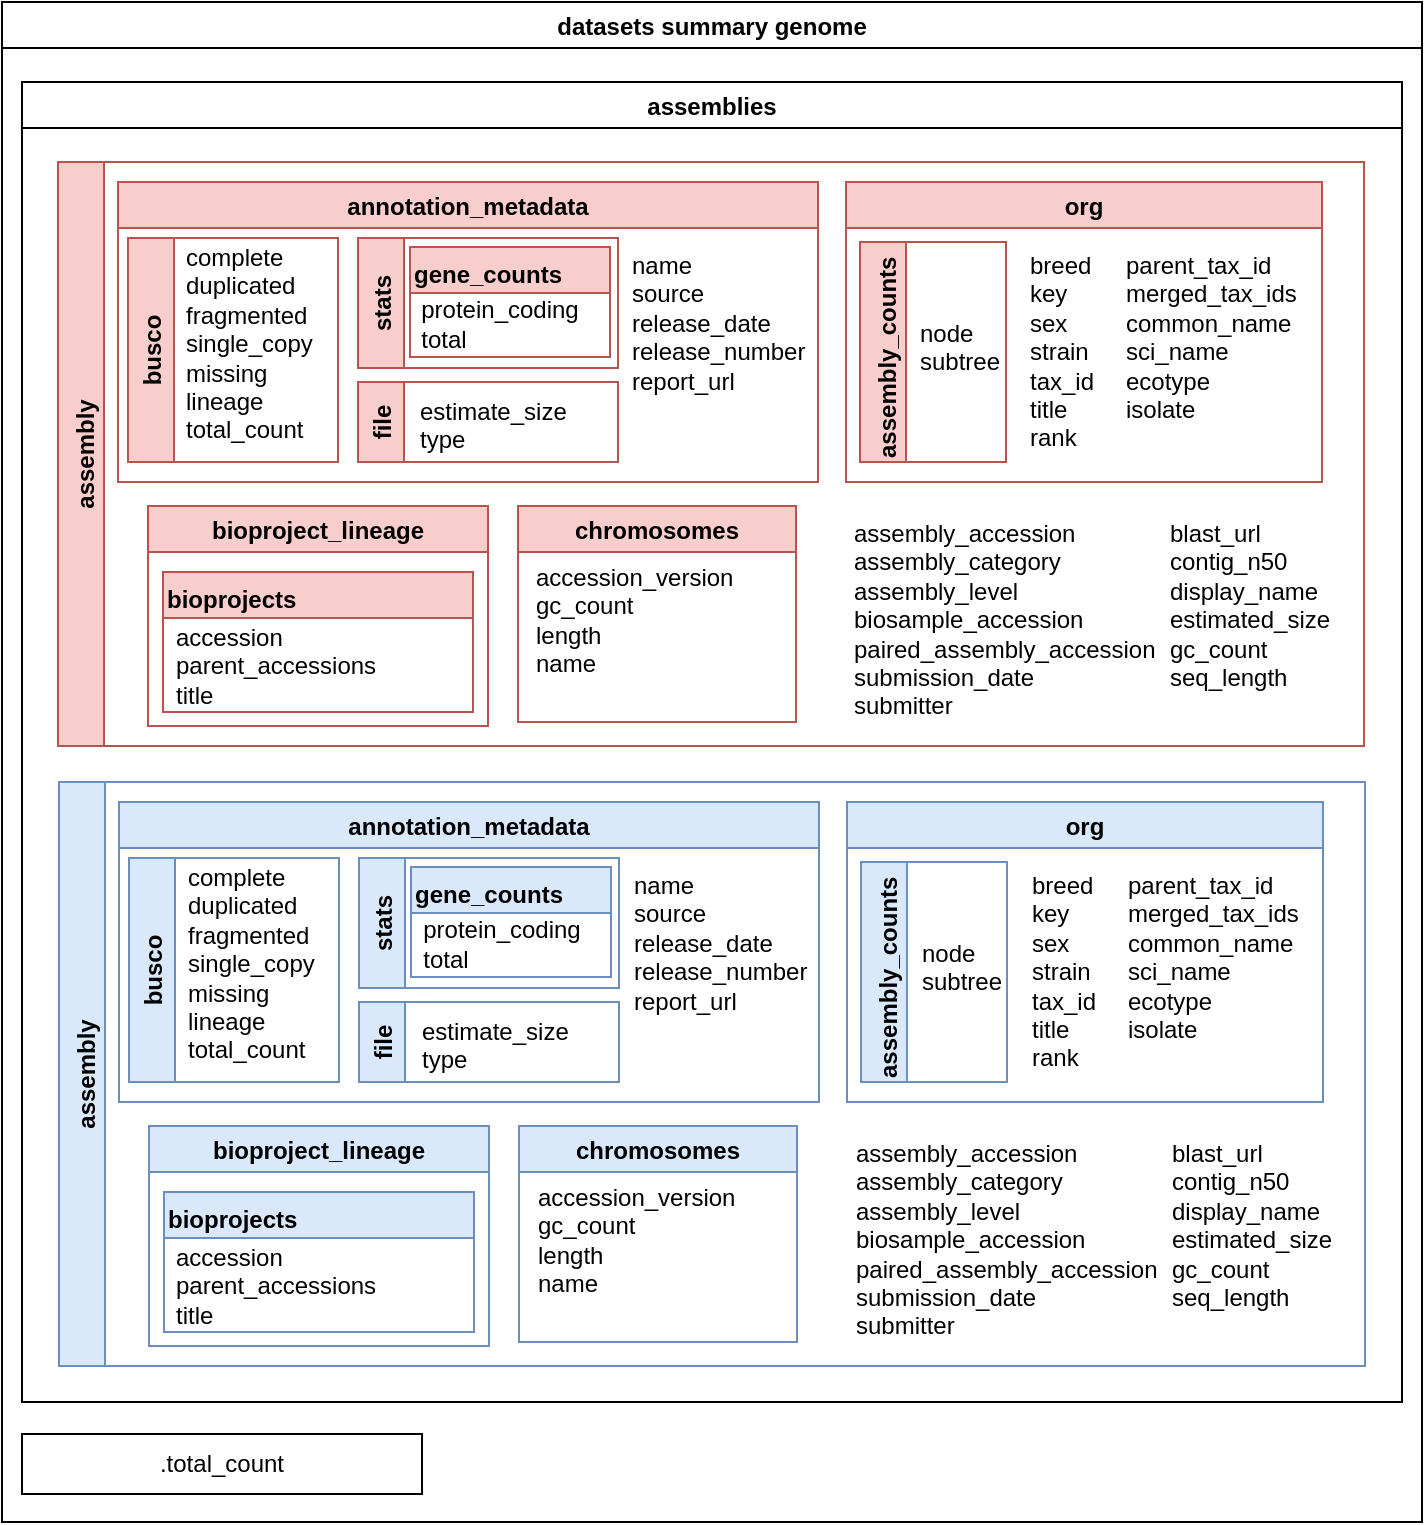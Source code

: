 <mxfile version="15.5.8" type="device"><diagram id="HTePZXloqO6GKOHGtfdb" name="Page-1"><mxGraphModel dx="1022" dy="379" grid="1" gridSize="10" guides="1" tooltips="1" connect="1" arrows="1" fold="1" page="1" pageScale="1" pageWidth="1100" pageHeight="850" math="0" shadow="0"><root><mxCell id="0"/><mxCell id="1" parent="0"/><mxCell id="YjtqVFeGbT1jimVIfMbY-1" value="datasets summary genome" style="swimlane;" vertex="1" parent="1"><mxGeometry x="40" y="400" width="710" height="760" as="geometry"/></mxCell><mxCell id="YjtqVFeGbT1jimVIfMbY-2" value="assemblies" style="swimlane;" vertex="1" parent="YjtqVFeGbT1jimVIfMbY-1"><mxGeometry x="10" y="40" width="690" height="660" as="geometry"><mxRectangle x="10" y="40" width="100" height="23" as="alternateBounds"/></mxGeometry></mxCell><mxCell id="YjtqVFeGbT1jimVIfMbY-3" value="assembly" style="swimlane;horizontal=0;fillColor=#f8cecc;strokeColor=#b85450;verticalAlign=top;" vertex="1" parent="YjtqVFeGbT1jimVIfMbY-2"><mxGeometry x="18" y="40" width="653" height="292" as="geometry"><mxRectangle x="18" y="40" width="30" height="80" as="alternateBounds"/></mxGeometry></mxCell><mxCell id="YjtqVFeGbT1jimVIfMbY-4" value="annotation_metadata" style="swimlane;startSize=23;fillColor=#f8cecc;strokeColor=#b85450;" vertex="1" parent="YjtqVFeGbT1jimVIfMbY-3"><mxGeometry x="30" y="10" width="350" height="150" as="geometry"><mxRectangle x="30" y="10" width="150" height="23" as="alternateBounds"/></mxGeometry></mxCell><mxCell id="YjtqVFeGbT1jimVIfMbY-5" value="busco" style="swimlane;horizontal=0;startSize=23;fillColor=#f8cecc;strokeColor=#b85450;" vertex="1" parent="YjtqVFeGbT1jimVIfMbY-4"><mxGeometry x="5" y="28" width="105" height="112" as="geometry"><mxRectangle x="5" y="30" width="30" height="60" as="alternateBounds"/></mxGeometry></mxCell><mxCell id="YjtqVFeGbT1jimVIfMbY-6" value="complete&lt;br&gt;duplicated&lt;br&gt;fragmented&lt;br&gt;single_copy&lt;br&gt;missing&lt;br&gt;lineage&lt;br&gt;total_count" style="text;html=1;strokeColor=none;fillColor=none;align=left;verticalAlign=top;whiteSpace=wrap;rounded=0;spacing=0;" vertex="1" parent="YjtqVFeGbT1jimVIfMbY-5"><mxGeometry x="29" y="-2" width="61" height="105" as="geometry"/></mxCell><mxCell id="YjtqVFeGbT1jimVIfMbY-7" value="file" style="swimlane;horizontal=0;startSize=23;fillColor=#f8cecc;strokeColor=#b85450;" vertex="1" parent="YjtqVFeGbT1jimVIfMbY-4"><mxGeometry x="120" y="100" width="130" height="40" as="geometry"><mxRectangle x="5" y="30" width="30" height="60" as="alternateBounds"/></mxGeometry></mxCell><mxCell id="YjtqVFeGbT1jimVIfMbY-8" value="estimate_size&lt;br&gt;type" style="text;html=1;strokeColor=none;fillColor=none;align=left;verticalAlign=top;whiteSpace=wrap;rounded=0;" vertex="1" parent="YjtqVFeGbT1jimVIfMbY-7"><mxGeometry x="29" y="1" width="81" height="39" as="geometry"/></mxCell><mxCell id="YjtqVFeGbT1jimVIfMbY-9" value="stats" style="swimlane;horizontal=0;startSize=23;fillColor=#f8cecc;strokeColor=#b85450;" vertex="1" parent="YjtqVFeGbT1jimVIfMbY-4"><mxGeometry x="120" y="28" width="130" height="65" as="geometry"><mxRectangle x="5" y="30" width="30" height="60" as="alternateBounds"/></mxGeometry></mxCell><mxCell id="YjtqVFeGbT1jimVIfMbY-10" value="gene_counts" style="swimlane;align=left;verticalAlign=top;fillColor=#f8cecc;strokeColor=#b85450;" vertex="1" parent="YjtqVFeGbT1jimVIfMbY-9"><mxGeometry x="26" y="4.5" width="100" height="55" as="geometry"/></mxCell><mxCell id="YjtqVFeGbT1jimVIfMbY-11" value="protein_coding&lt;br&gt;&lt;div style=&quot;text-align: left&quot;&gt;&lt;span&gt;total&lt;/span&gt;&lt;/div&gt;" style="text;html=1;strokeColor=none;fillColor=none;align=center;verticalAlign=middle;whiteSpace=wrap;rounded=0;" vertex="1" parent="YjtqVFeGbT1jimVIfMbY-10"><mxGeometry x="2" y="23" width="86" height="30" as="geometry"/></mxCell><mxCell id="YjtqVFeGbT1jimVIfMbY-12" value="&lt;div&gt;&lt;span&gt;name&lt;/span&gt;&lt;/div&gt;&lt;div&gt;&lt;span&gt;source&lt;/span&gt;&lt;/div&gt;&lt;div&gt;&lt;span&gt;release_date&lt;/span&gt;&lt;/div&gt;&lt;div&gt;&lt;span&gt;release_number&lt;/span&gt;&lt;/div&gt;&lt;div&gt;&lt;span&gt;report_url&lt;/span&gt;&lt;/div&gt;" style="text;html=1;strokeColor=none;fillColor=none;align=left;verticalAlign=top;whiteSpace=wrap;rounded=0;" vertex="1" parent="YjtqVFeGbT1jimVIfMbY-4"><mxGeometry x="255" y="28" width="88" height="80" as="geometry"/></mxCell><mxCell id="YjtqVFeGbT1jimVIfMbY-13" value="org" style="swimlane;startSize=23;fillColor=#f8cecc;strokeColor=#b85450;" vertex="1" parent="YjtqVFeGbT1jimVIfMbY-3"><mxGeometry x="394" y="10" width="238" height="150" as="geometry"/></mxCell><mxCell id="YjtqVFeGbT1jimVIfMbY-14" value="assembly_counts" style="swimlane;horizontal=0;align=left;verticalAlign=top;fillColor=#f8cecc;strokeColor=#b85450;" vertex="1" parent="YjtqVFeGbT1jimVIfMbY-13"><mxGeometry x="7" y="30" width="73" height="110" as="geometry"/></mxCell><mxCell id="YjtqVFeGbT1jimVIfMbY-15" value="node&lt;br&gt;subtree" style="text;html=1;strokeColor=none;fillColor=none;align=left;verticalAlign=top;whiteSpace=wrap;rounded=0;" vertex="1" parent="YjtqVFeGbT1jimVIfMbY-14"><mxGeometry x="28" y="32" width="52" height="46" as="geometry"/></mxCell><mxCell id="YjtqVFeGbT1jimVIfMbY-16" value="&lt;div&gt;&lt;span&gt;breed&lt;/span&gt;&lt;br&gt;&lt;/div&gt;&lt;div&gt;&lt;span&gt;key&lt;/span&gt;&lt;br&gt;&lt;/div&gt;&lt;div&gt;&lt;span&gt;sex&lt;/span&gt;&lt;br&gt;&lt;/div&gt;&lt;div&gt;&lt;div&gt;strain&lt;/div&gt;&lt;div&gt;tax_id&lt;/div&gt;&lt;div&gt;title&lt;/div&gt;&lt;/div&gt;&lt;div&gt;rank&lt;/div&gt;" style="text;html=1;strokeColor=none;fillColor=none;align=left;verticalAlign=top;whiteSpace=wrap;rounded=0;spacing=0;" vertex="1" parent="YjtqVFeGbT1jimVIfMbY-13"><mxGeometry x="92" y="30" width="39" height="102.5" as="geometry"/></mxCell><mxCell id="YjtqVFeGbT1jimVIfMbY-17" value="&lt;div&gt;&lt;span&gt;parent_tax_id&lt;/span&gt;&lt;br&gt;&lt;/div&gt;&lt;div&gt;merged_tax_ids&lt;/div&gt;&lt;div&gt;common_name&lt;/div&gt;&lt;div&gt;&lt;span&gt;sci_name&lt;/span&gt;&lt;br&gt;&lt;/div&gt;&lt;div&gt;ecotype&lt;/div&gt;&lt;div&gt;isolate&lt;/div&gt;" style="text;html=1;strokeColor=none;fillColor=none;align=left;verticalAlign=top;whiteSpace=wrap;rounded=0;spacing=0;" vertex="1" parent="YjtqVFeGbT1jimVIfMbY-13"><mxGeometry x="140" y="30" width="84" height="99.25" as="geometry"/></mxCell><mxCell id="YjtqVFeGbT1jimVIfMbY-18" value="bioproject_lineage" style="swimlane;startSize=23;fillColor=#f8cecc;strokeColor=#b85450;" vertex="1" parent="YjtqVFeGbT1jimVIfMbY-3"><mxGeometry x="45" y="172" width="170" height="110" as="geometry"/></mxCell><mxCell id="YjtqVFeGbT1jimVIfMbY-19" value="bioprojects" style="swimlane;align=left;verticalAlign=top;fillColor=#f8cecc;strokeColor=#b85450;" vertex="1" parent="YjtqVFeGbT1jimVIfMbY-18"><mxGeometry x="7.5" y="33" width="155" height="70" as="geometry"/></mxCell><mxCell id="YjtqVFeGbT1jimVIfMbY-20" value="accession&lt;br&gt;parent_accessions&lt;br&gt;&lt;div&gt;&lt;span&gt;title&lt;/span&gt;&lt;/div&gt;" style="text;html=1;strokeColor=none;fillColor=none;align=left;verticalAlign=top;whiteSpace=wrap;rounded=0;" vertex="1" parent="YjtqVFeGbT1jimVIfMbY-19"><mxGeometry x="4" y="19" width="120" height="46" as="geometry"/></mxCell><mxCell id="YjtqVFeGbT1jimVIfMbY-21" value="&lt;div&gt;assembly_accession&lt;/div&gt;&lt;div&gt;assembly_category&lt;/div&gt;&lt;div&gt;assembly_level&lt;/div&gt;&lt;div&gt;biosample_accession&lt;/div&gt;&lt;div&gt;paired_assembly_accession&lt;br&gt;&lt;/div&gt;&lt;div&gt;&lt;div&gt;submission_date&lt;/div&gt;&lt;div&gt;submitter&lt;/div&gt;&lt;/div&gt;" style="text;html=1;strokeColor=none;fillColor=none;align=left;verticalAlign=top;whiteSpace=wrap;rounded=0;" vertex="1" parent="YjtqVFeGbT1jimVIfMbY-3"><mxGeometry x="396" y="172" width="160" height="100" as="geometry"/></mxCell><mxCell id="YjtqVFeGbT1jimVIfMbY-22" value="&lt;div&gt;&lt;span&gt;blast_url&lt;/span&gt;&lt;br&gt;&lt;/div&gt;&lt;div&gt;contig_n50&lt;/div&gt;&lt;div&gt;display_name&lt;/div&gt;&lt;div&gt;estimated_size&lt;/div&gt;&lt;div&gt;gc_count&lt;/div&gt;&lt;div&gt;&lt;span&gt;seq_length&lt;/span&gt;&lt;br&gt;&lt;/div&gt;&lt;div&gt;&lt;br&gt;&lt;/div&gt;&lt;div&gt;&lt;br&gt;&lt;/div&gt;" style="text;html=1;strokeColor=none;fillColor=none;align=left;verticalAlign=top;whiteSpace=wrap;rounded=0;" vertex="1" parent="YjtqVFeGbT1jimVIfMbY-3"><mxGeometry x="554" y="172" width="89" height="100" as="geometry"/></mxCell><mxCell id="YjtqVFeGbT1jimVIfMbY-23" value="chromosomes" style="swimlane;startSize=23;fillColor=#f8cecc;strokeColor=#b85450;" vertex="1" parent="YjtqVFeGbT1jimVIfMbY-3"><mxGeometry x="230" y="172" width="139" height="108" as="geometry"/></mxCell><mxCell id="YjtqVFeGbT1jimVIfMbY-24" value="accession_version&lt;br&gt;gc_count&lt;br&gt;length&lt;br&gt;&lt;div&gt;&lt;span&gt;name&lt;/span&gt;&lt;/div&gt;" style="text;html=1;align=left;verticalAlign=middle;resizable=0;points=[];autosize=1;strokeColor=none;fillColor=none;" vertex="1" parent="YjtqVFeGbT1jimVIfMbY-23"><mxGeometry x="7" y="27" width="110" height="60" as="geometry"/></mxCell><mxCell id="YjtqVFeGbT1jimVIfMbY-25" value="assembly" style="swimlane;horizontal=0;fillColor=#dae8fc;strokeColor=#6c8ebf;verticalAlign=top;" vertex="1" parent="YjtqVFeGbT1jimVIfMbY-2"><mxGeometry x="18.5" y="350" width="653" height="292" as="geometry"><mxRectangle x="18.5" y="350" width="30" height="80" as="alternateBounds"/></mxGeometry></mxCell><mxCell id="YjtqVFeGbT1jimVIfMbY-26" value="annotation_metadata" style="swimlane;startSize=23;fillColor=#dae8fc;strokeColor=#6c8ebf;" vertex="1" parent="YjtqVFeGbT1jimVIfMbY-25"><mxGeometry x="30" y="10" width="350" height="150" as="geometry"><mxRectangle x="30" y="10" width="150" height="23" as="alternateBounds"/></mxGeometry></mxCell><mxCell id="YjtqVFeGbT1jimVIfMbY-27" value="busco" style="swimlane;horizontal=0;startSize=23;fillColor=#dae8fc;strokeColor=#6c8ebf;" vertex="1" parent="YjtqVFeGbT1jimVIfMbY-26"><mxGeometry x="5" y="28" width="105" height="112" as="geometry"><mxRectangle x="5" y="30" width="30" height="60" as="alternateBounds"/></mxGeometry></mxCell><mxCell id="YjtqVFeGbT1jimVIfMbY-28" value="complete&lt;br&gt;duplicated&lt;br&gt;fragmented&lt;br&gt;single_copy&lt;br&gt;missing&lt;br&gt;lineage&lt;br&gt;total_count" style="text;html=1;strokeColor=none;fillColor=none;align=left;verticalAlign=top;whiteSpace=wrap;rounded=0;spacing=0;" vertex="1" parent="YjtqVFeGbT1jimVIfMbY-27"><mxGeometry x="29" y="-2" width="61" height="105" as="geometry"/></mxCell><mxCell id="YjtqVFeGbT1jimVIfMbY-29" value="file" style="swimlane;horizontal=0;startSize=23;fillColor=#dae8fc;strokeColor=#6c8ebf;" vertex="1" parent="YjtqVFeGbT1jimVIfMbY-26"><mxGeometry x="120" y="100" width="130" height="40" as="geometry"><mxRectangle x="5" y="30" width="30" height="60" as="alternateBounds"/></mxGeometry></mxCell><mxCell id="YjtqVFeGbT1jimVIfMbY-30" value="estimate_size&lt;br&gt;type" style="text;html=1;strokeColor=none;fillColor=none;align=left;verticalAlign=top;whiteSpace=wrap;rounded=0;" vertex="1" parent="YjtqVFeGbT1jimVIfMbY-29"><mxGeometry x="29" y="1" width="81" height="39" as="geometry"/></mxCell><mxCell id="YjtqVFeGbT1jimVIfMbY-31" value="stats" style="swimlane;horizontal=0;startSize=23;fillColor=#dae8fc;strokeColor=#6c8ebf;" vertex="1" parent="YjtqVFeGbT1jimVIfMbY-26"><mxGeometry x="120" y="28" width="130" height="65" as="geometry"><mxRectangle x="5" y="30" width="30" height="60" as="alternateBounds"/></mxGeometry></mxCell><mxCell id="YjtqVFeGbT1jimVIfMbY-32" value="gene_counts" style="swimlane;align=left;verticalAlign=top;fillColor=#dae8fc;strokeColor=#6c8ebf;" vertex="1" parent="YjtqVFeGbT1jimVIfMbY-31"><mxGeometry x="26" y="4.5" width="100" height="55" as="geometry"/></mxCell><mxCell id="YjtqVFeGbT1jimVIfMbY-33" value="protein_coding&lt;br&gt;&lt;div style=&quot;text-align: left&quot;&gt;&lt;span&gt;total&lt;/span&gt;&lt;/div&gt;" style="text;html=1;strokeColor=none;fillColor=none;align=center;verticalAlign=middle;whiteSpace=wrap;rounded=0;" vertex="1" parent="YjtqVFeGbT1jimVIfMbY-32"><mxGeometry x="2" y="23" width="86" height="30" as="geometry"/></mxCell><mxCell id="YjtqVFeGbT1jimVIfMbY-34" value="&lt;div&gt;&lt;span&gt;name&lt;/span&gt;&lt;/div&gt;&lt;div&gt;&lt;span&gt;source&lt;/span&gt;&lt;/div&gt;&lt;div&gt;&lt;span&gt;release_date&lt;/span&gt;&lt;/div&gt;&lt;div&gt;&lt;span&gt;release_number&lt;/span&gt;&lt;/div&gt;&lt;div&gt;&lt;span&gt;report_url&lt;/span&gt;&lt;/div&gt;" style="text;html=1;strokeColor=none;fillColor=none;align=left;verticalAlign=top;whiteSpace=wrap;rounded=0;" vertex="1" parent="YjtqVFeGbT1jimVIfMbY-26"><mxGeometry x="255" y="28" width="88" height="80" as="geometry"/></mxCell><mxCell id="YjtqVFeGbT1jimVIfMbY-35" value="org" style="swimlane;startSize=23;fillColor=#dae8fc;strokeColor=#6c8ebf;" vertex="1" parent="YjtqVFeGbT1jimVIfMbY-25"><mxGeometry x="394" y="10" width="238" height="150" as="geometry"/></mxCell><mxCell id="YjtqVFeGbT1jimVIfMbY-36" value="assembly_counts" style="swimlane;horizontal=0;align=left;verticalAlign=top;fillColor=#dae8fc;strokeColor=#6c8ebf;" vertex="1" parent="YjtqVFeGbT1jimVIfMbY-35"><mxGeometry x="7" y="30" width="73" height="110" as="geometry"/></mxCell><mxCell id="YjtqVFeGbT1jimVIfMbY-37" value="node&lt;br&gt;subtree" style="text;html=1;strokeColor=none;fillColor=none;align=left;verticalAlign=top;whiteSpace=wrap;rounded=0;" vertex="1" parent="YjtqVFeGbT1jimVIfMbY-36"><mxGeometry x="28" y="32" width="42" height="46" as="geometry"/></mxCell><mxCell id="YjtqVFeGbT1jimVIfMbY-38" value="&lt;div&gt;&lt;span&gt;breed&lt;/span&gt;&lt;br&gt;&lt;/div&gt;&lt;div&gt;&lt;span&gt;key&lt;/span&gt;&lt;br&gt;&lt;/div&gt;&lt;div&gt;&lt;span&gt;sex&lt;/span&gt;&lt;br&gt;&lt;/div&gt;&lt;div&gt;&lt;div&gt;strain&lt;/div&gt;&lt;div&gt;tax_id&lt;/div&gt;&lt;div&gt;title&lt;/div&gt;&lt;/div&gt;&lt;div&gt;rank&lt;/div&gt;" style="text;html=1;strokeColor=none;fillColor=none;align=left;verticalAlign=top;whiteSpace=wrap;rounded=0;spacing=0;" vertex="1" parent="YjtqVFeGbT1jimVIfMbY-35"><mxGeometry x="92" y="30" width="39" height="102.5" as="geometry"/></mxCell><mxCell id="YjtqVFeGbT1jimVIfMbY-39" value="&lt;div&gt;&lt;span&gt;parent_tax_id&lt;/span&gt;&lt;br&gt;&lt;/div&gt;&lt;div&gt;merged_tax_ids&lt;/div&gt;&lt;div&gt;common_name&lt;/div&gt;&lt;div&gt;&lt;span&gt;sci_name&lt;/span&gt;&lt;br&gt;&lt;/div&gt;&lt;div&gt;ecotype&lt;/div&gt;&lt;div&gt;isolate&lt;/div&gt;" style="text;html=1;strokeColor=none;fillColor=none;align=left;verticalAlign=top;whiteSpace=wrap;rounded=0;spacing=0;" vertex="1" parent="YjtqVFeGbT1jimVIfMbY-35"><mxGeometry x="140" y="30" width="84" height="99.25" as="geometry"/></mxCell><mxCell id="YjtqVFeGbT1jimVIfMbY-40" value="bioproject_lineage" style="swimlane;startSize=23;fillColor=#dae8fc;strokeColor=#6c8ebf;" vertex="1" parent="YjtqVFeGbT1jimVIfMbY-25"><mxGeometry x="45" y="172" width="170" height="110" as="geometry"/></mxCell><mxCell id="YjtqVFeGbT1jimVIfMbY-41" value="bioprojects" style="swimlane;align=left;verticalAlign=top;fillColor=#dae8fc;strokeColor=#6c8ebf;" vertex="1" parent="YjtqVFeGbT1jimVIfMbY-40"><mxGeometry x="7.5" y="33" width="155" height="70" as="geometry"/></mxCell><mxCell id="YjtqVFeGbT1jimVIfMbY-42" value="accession&lt;br&gt;parent_accessions&lt;br&gt;&lt;div&gt;&lt;span&gt;title&lt;/span&gt;&lt;/div&gt;" style="text;html=1;strokeColor=none;fillColor=none;align=left;verticalAlign=top;whiteSpace=wrap;rounded=0;" vertex="1" parent="YjtqVFeGbT1jimVIfMbY-41"><mxGeometry x="4" y="19" width="120" height="46" as="geometry"/></mxCell><mxCell id="YjtqVFeGbT1jimVIfMbY-43" value="&lt;div&gt;assembly_accession&lt;/div&gt;&lt;div&gt;assembly_category&lt;/div&gt;&lt;div&gt;assembly_level&lt;/div&gt;&lt;div&gt;biosample_accession&lt;/div&gt;&lt;div&gt;paired_assembly_accession&lt;br&gt;&lt;/div&gt;&lt;div&gt;&lt;div&gt;submission_date&lt;/div&gt;&lt;div&gt;submitter&lt;/div&gt;&lt;/div&gt;" style="text;html=1;strokeColor=none;fillColor=none;align=left;verticalAlign=top;whiteSpace=wrap;rounded=0;" vertex="1" parent="YjtqVFeGbT1jimVIfMbY-25"><mxGeometry x="396" y="172" width="160" height="100" as="geometry"/></mxCell><mxCell id="YjtqVFeGbT1jimVIfMbY-44" value="&lt;div&gt;&lt;span&gt;blast_url&lt;/span&gt;&lt;br&gt;&lt;/div&gt;&lt;div&gt;contig_n50&lt;/div&gt;&lt;div&gt;display_name&lt;/div&gt;&lt;div&gt;estimated_size&lt;/div&gt;&lt;div&gt;gc_count&lt;/div&gt;&lt;div&gt;&lt;span&gt;seq_length&lt;/span&gt;&lt;br&gt;&lt;/div&gt;&lt;div&gt;&lt;br&gt;&lt;/div&gt;&lt;div&gt;&lt;br&gt;&lt;/div&gt;" style="text;html=1;strokeColor=none;fillColor=none;align=left;verticalAlign=top;whiteSpace=wrap;rounded=0;" vertex="1" parent="YjtqVFeGbT1jimVIfMbY-25"><mxGeometry x="554" y="172" width="89" height="100" as="geometry"/></mxCell><mxCell id="YjtqVFeGbT1jimVIfMbY-45" value="chromosomes" style="swimlane;startSize=23;fillColor=#dae8fc;strokeColor=#6c8ebf;" vertex="1" parent="YjtqVFeGbT1jimVIfMbY-25"><mxGeometry x="230" y="172" width="139" height="108" as="geometry"/></mxCell><mxCell id="YjtqVFeGbT1jimVIfMbY-46" value="accession_version&lt;br&gt;gc_count&lt;br&gt;length&lt;br&gt;&lt;div&gt;&lt;span&gt;name&lt;/span&gt;&lt;/div&gt;" style="text;html=1;align=left;verticalAlign=middle;resizable=0;points=[];autosize=1;strokeColor=none;fillColor=none;" vertex="1" parent="YjtqVFeGbT1jimVIfMbY-45"><mxGeometry x="7" y="27" width="110" height="60" as="geometry"/></mxCell><mxCell id="YjtqVFeGbT1jimVIfMbY-47" value=".total_count" style="rounded=0;whiteSpace=wrap;html=1;" vertex="1" parent="YjtqVFeGbT1jimVIfMbY-1"><mxGeometry x="10" y="716" width="200" height="30" as="geometry"/></mxCell></root></mxGraphModel></diagram></mxfile>
